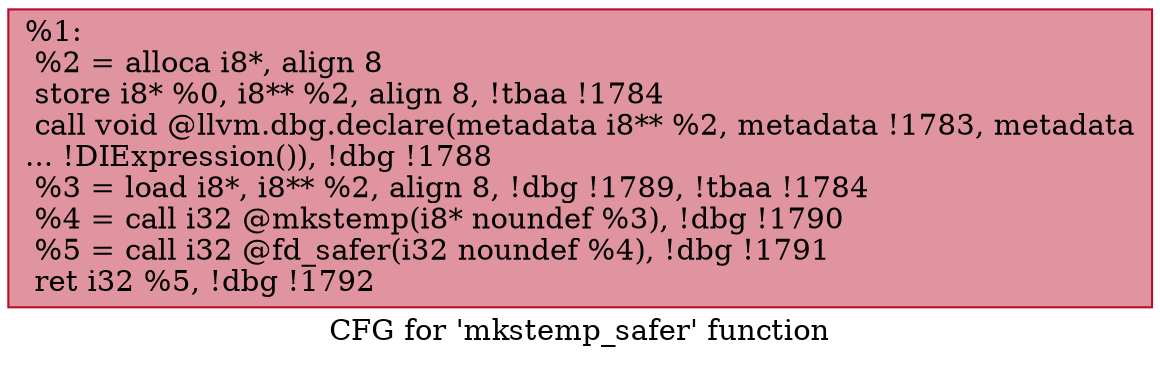 digraph "CFG for 'mkstemp_safer' function" {
	label="CFG for 'mkstemp_safer' function";

	Node0x26b0440 [shape=record,color="#b70d28ff", style=filled, fillcolor="#b70d2870",label="{%1:\l  %2 = alloca i8*, align 8\l  store i8* %0, i8** %2, align 8, !tbaa !1784\l  call void @llvm.dbg.declare(metadata i8** %2, metadata !1783, metadata\l... !DIExpression()), !dbg !1788\l  %3 = load i8*, i8** %2, align 8, !dbg !1789, !tbaa !1784\l  %4 = call i32 @mkstemp(i8* noundef %3), !dbg !1790\l  %5 = call i32 @fd_safer(i32 noundef %4), !dbg !1791\l  ret i32 %5, !dbg !1792\l}"];
}

